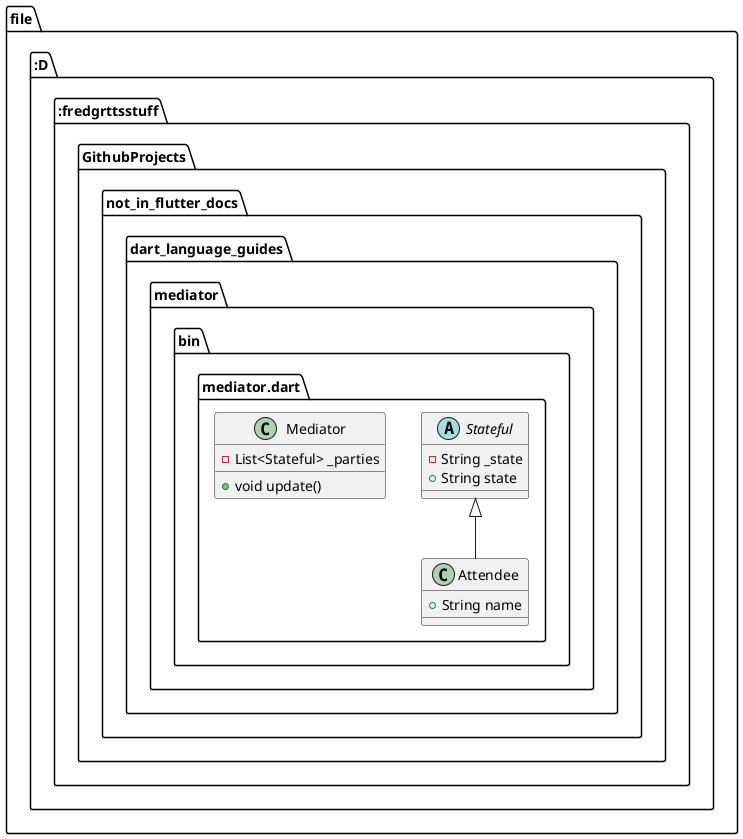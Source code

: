 @startuml
set namespaceSeparator ::

abstract class "file:::::::D:::fredgrttsstuff::GithubProjects::not_in_flutter_docs::dart_language_guides::mediator::bin::mediator.dart::Stateful" {
  -String _state
  +String state
}

class "file:::::::D:::fredgrttsstuff::GithubProjects::not_in_flutter_docs::dart_language_guides::mediator::bin::mediator.dart::Mediator" {
  -List<Stateful> _parties
  +void update()
}

class "file:::::::D:::fredgrttsstuff::GithubProjects::not_in_flutter_docs::dart_language_guides::mediator::bin::mediator.dart::Attendee" {
  +String name
}

"file:::::::D:::fredgrttsstuff::GithubProjects::not_in_flutter_docs::dart_language_guides::mediator::bin::mediator.dart::Stateful" <|-- "file:::::::D:::fredgrttsstuff::GithubProjects::not_in_flutter_docs::dart_language_guides::mediator::bin::mediator.dart::Attendee"


@enduml